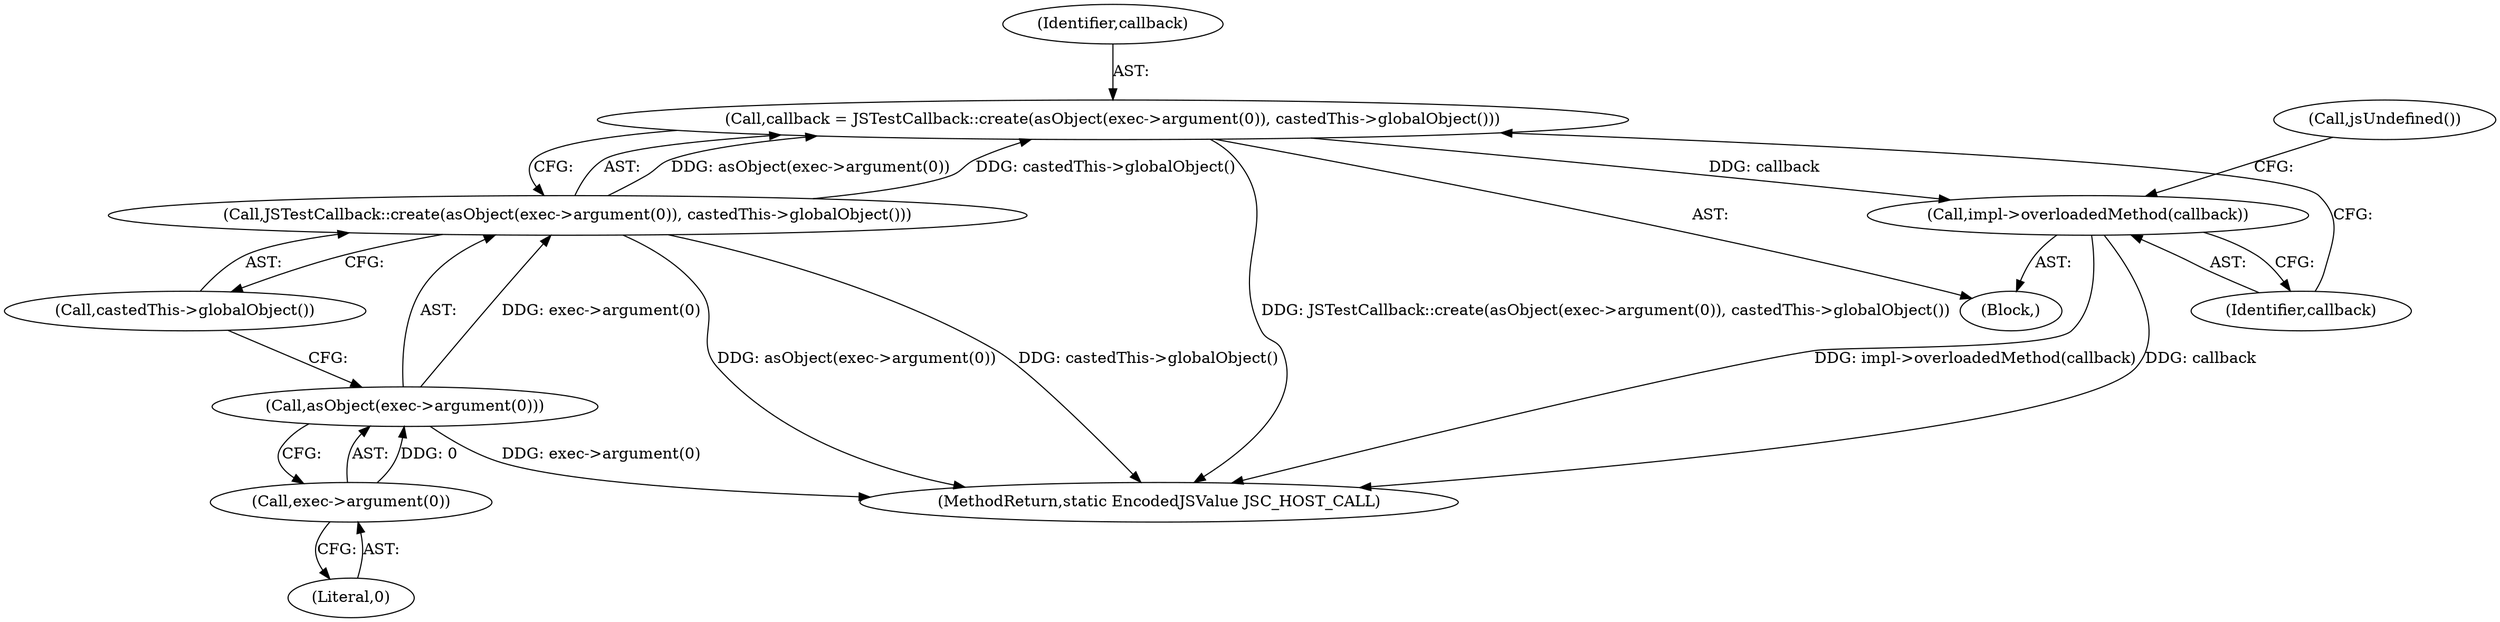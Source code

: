 digraph "0_Chrome_b944f670bb7a8a919daac497a4ea0536c954c201_46@API" {
"1000152" [label="(Call,callback = JSTestCallback::create(asObject(exec->argument(0)), castedThis->globalObject()))"];
"1000154" [label="(Call,JSTestCallback::create(asObject(exec->argument(0)), castedThis->globalObject()))"];
"1000155" [label="(Call,asObject(exec->argument(0)))"];
"1000156" [label="(Call,exec->argument(0))"];
"1000159" [label="(Call,impl->overloadedMethod(callback))"];
"1000164" [label="(MethodReturn,static EncodedJSValue JSC_HOST_CALL)"];
"1000156" [label="(Call,exec->argument(0))"];
"1000157" [label="(Literal,0)"];
"1000160" [label="(Identifier,callback)"];
"1000159" [label="(Call,impl->overloadedMethod(callback))"];
"1000155" [label="(Call,asObject(exec->argument(0)))"];
"1000102" [label="(Block,)"];
"1000153" [label="(Identifier,callback)"];
"1000158" [label="(Call,castedThis->globalObject())"];
"1000152" [label="(Call,callback = JSTestCallback::create(asObject(exec->argument(0)), castedThis->globalObject()))"];
"1000163" [label="(Call,jsUndefined())"];
"1000154" [label="(Call,JSTestCallback::create(asObject(exec->argument(0)), castedThis->globalObject()))"];
"1000152" -> "1000102"  [label="AST: "];
"1000152" -> "1000154"  [label="CFG: "];
"1000153" -> "1000152"  [label="AST: "];
"1000154" -> "1000152"  [label="AST: "];
"1000160" -> "1000152"  [label="CFG: "];
"1000152" -> "1000164"  [label="DDG: JSTestCallback::create(asObject(exec->argument(0)), castedThis->globalObject())"];
"1000154" -> "1000152"  [label="DDG: asObject(exec->argument(0))"];
"1000154" -> "1000152"  [label="DDG: castedThis->globalObject()"];
"1000152" -> "1000159"  [label="DDG: callback"];
"1000154" -> "1000158"  [label="CFG: "];
"1000155" -> "1000154"  [label="AST: "];
"1000158" -> "1000154"  [label="AST: "];
"1000154" -> "1000164"  [label="DDG: asObject(exec->argument(0))"];
"1000154" -> "1000164"  [label="DDG: castedThis->globalObject()"];
"1000155" -> "1000154"  [label="DDG: exec->argument(0)"];
"1000155" -> "1000156"  [label="CFG: "];
"1000156" -> "1000155"  [label="AST: "];
"1000158" -> "1000155"  [label="CFG: "];
"1000155" -> "1000164"  [label="DDG: exec->argument(0)"];
"1000156" -> "1000155"  [label="DDG: 0"];
"1000156" -> "1000157"  [label="CFG: "];
"1000157" -> "1000156"  [label="AST: "];
"1000159" -> "1000102"  [label="AST: "];
"1000159" -> "1000160"  [label="CFG: "];
"1000160" -> "1000159"  [label="AST: "];
"1000163" -> "1000159"  [label="CFG: "];
"1000159" -> "1000164"  [label="DDG: impl->overloadedMethod(callback)"];
"1000159" -> "1000164"  [label="DDG: callback"];
}
